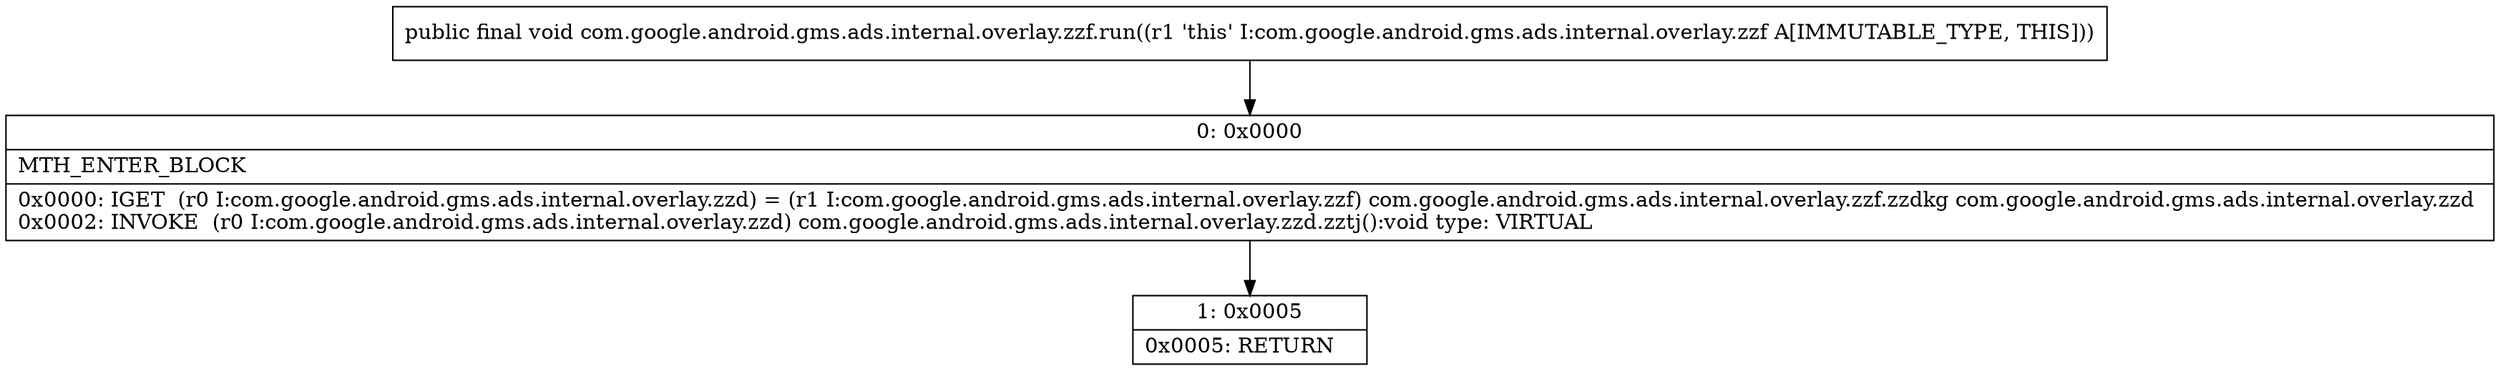digraph "CFG forcom.google.android.gms.ads.internal.overlay.zzf.run()V" {
Node_0 [shape=record,label="{0\:\ 0x0000|MTH_ENTER_BLOCK\l|0x0000: IGET  (r0 I:com.google.android.gms.ads.internal.overlay.zzd) = (r1 I:com.google.android.gms.ads.internal.overlay.zzf) com.google.android.gms.ads.internal.overlay.zzf.zzdkg com.google.android.gms.ads.internal.overlay.zzd \l0x0002: INVOKE  (r0 I:com.google.android.gms.ads.internal.overlay.zzd) com.google.android.gms.ads.internal.overlay.zzd.zztj():void type: VIRTUAL \l}"];
Node_1 [shape=record,label="{1\:\ 0x0005|0x0005: RETURN   \l}"];
MethodNode[shape=record,label="{public final void com.google.android.gms.ads.internal.overlay.zzf.run((r1 'this' I:com.google.android.gms.ads.internal.overlay.zzf A[IMMUTABLE_TYPE, THIS])) }"];
MethodNode -> Node_0;
Node_0 -> Node_1;
}

